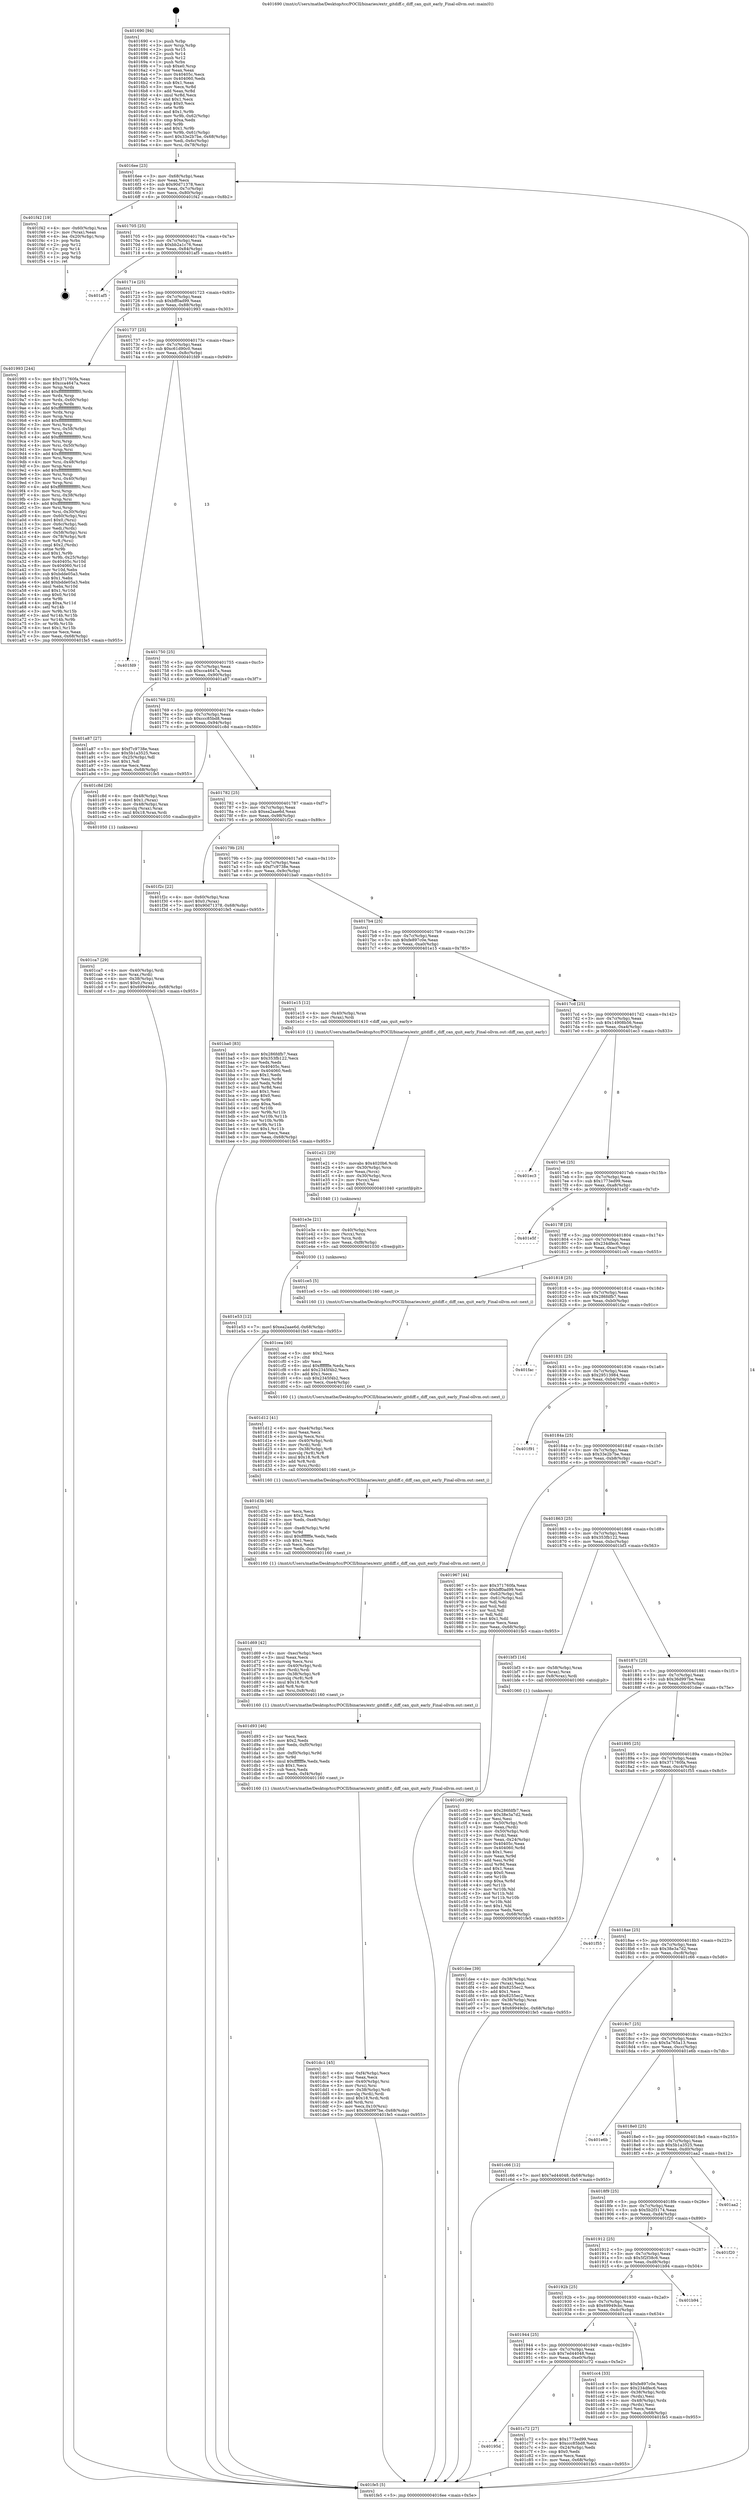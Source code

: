 digraph "0x401690" {
  label = "0x401690 (/mnt/c/Users/mathe/Desktop/tcc/POCII/binaries/extr_gitdiff.c_diff_can_quit_early_Final-ollvm.out::main(0))"
  labelloc = "t"
  node[shape=record]

  Entry [label="",width=0.3,height=0.3,shape=circle,fillcolor=black,style=filled]
  "0x4016ee" [label="{
     0x4016ee [23]\l
     | [instrs]\l
     &nbsp;&nbsp;0x4016ee \<+3\>: mov -0x68(%rbp),%eax\l
     &nbsp;&nbsp;0x4016f1 \<+2\>: mov %eax,%ecx\l
     &nbsp;&nbsp;0x4016f3 \<+6\>: sub $0x90d71378,%ecx\l
     &nbsp;&nbsp;0x4016f9 \<+3\>: mov %eax,-0x7c(%rbp)\l
     &nbsp;&nbsp;0x4016fc \<+3\>: mov %ecx,-0x80(%rbp)\l
     &nbsp;&nbsp;0x4016ff \<+6\>: je 0000000000401f42 \<main+0x8b2\>\l
  }"]
  "0x401f42" [label="{
     0x401f42 [19]\l
     | [instrs]\l
     &nbsp;&nbsp;0x401f42 \<+4\>: mov -0x60(%rbp),%rax\l
     &nbsp;&nbsp;0x401f46 \<+2\>: mov (%rax),%eax\l
     &nbsp;&nbsp;0x401f48 \<+4\>: lea -0x20(%rbp),%rsp\l
     &nbsp;&nbsp;0x401f4c \<+1\>: pop %rbx\l
     &nbsp;&nbsp;0x401f4d \<+2\>: pop %r12\l
     &nbsp;&nbsp;0x401f4f \<+2\>: pop %r14\l
     &nbsp;&nbsp;0x401f51 \<+2\>: pop %r15\l
     &nbsp;&nbsp;0x401f53 \<+1\>: pop %rbp\l
     &nbsp;&nbsp;0x401f54 \<+1\>: ret\l
  }"]
  "0x401705" [label="{
     0x401705 [25]\l
     | [instrs]\l
     &nbsp;&nbsp;0x401705 \<+5\>: jmp 000000000040170a \<main+0x7a\>\l
     &nbsp;&nbsp;0x40170a \<+3\>: mov -0x7c(%rbp),%eax\l
     &nbsp;&nbsp;0x40170d \<+5\>: sub $0xbb2a1c76,%eax\l
     &nbsp;&nbsp;0x401712 \<+6\>: mov %eax,-0x84(%rbp)\l
     &nbsp;&nbsp;0x401718 \<+6\>: je 0000000000401af5 \<main+0x465\>\l
  }"]
  Exit [label="",width=0.3,height=0.3,shape=circle,fillcolor=black,style=filled,peripheries=2]
  "0x401af5" [label="{
     0x401af5\l
  }", style=dashed]
  "0x40171e" [label="{
     0x40171e [25]\l
     | [instrs]\l
     &nbsp;&nbsp;0x40171e \<+5\>: jmp 0000000000401723 \<main+0x93\>\l
     &nbsp;&nbsp;0x401723 \<+3\>: mov -0x7c(%rbp),%eax\l
     &nbsp;&nbsp;0x401726 \<+5\>: sub $0xbff0ad99,%eax\l
     &nbsp;&nbsp;0x40172b \<+6\>: mov %eax,-0x88(%rbp)\l
     &nbsp;&nbsp;0x401731 \<+6\>: je 0000000000401993 \<main+0x303\>\l
  }"]
  "0x401e53" [label="{
     0x401e53 [12]\l
     | [instrs]\l
     &nbsp;&nbsp;0x401e53 \<+7\>: movl $0xea2aae6d,-0x68(%rbp)\l
     &nbsp;&nbsp;0x401e5a \<+5\>: jmp 0000000000401fe5 \<main+0x955\>\l
  }"]
  "0x401993" [label="{
     0x401993 [244]\l
     | [instrs]\l
     &nbsp;&nbsp;0x401993 \<+5\>: mov $0x371760fa,%eax\l
     &nbsp;&nbsp;0x401998 \<+5\>: mov $0xcca4647a,%ecx\l
     &nbsp;&nbsp;0x40199d \<+3\>: mov %rsp,%rdx\l
     &nbsp;&nbsp;0x4019a0 \<+4\>: add $0xfffffffffffffff0,%rdx\l
     &nbsp;&nbsp;0x4019a4 \<+3\>: mov %rdx,%rsp\l
     &nbsp;&nbsp;0x4019a7 \<+4\>: mov %rdx,-0x60(%rbp)\l
     &nbsp;&nbsp;0x4019ab \<+3\>: mov %rsp,%rdx\l
     &nbsp;&nbsp;0x4019ae \<+4\>: add $0xfffffffffffffff0,%rdx\l
     &nbsp;&nbsp;0x4019b2 \<+3\>: mov %rdx,%rsp\l
     &nbsp;&nbsp;0x4019b5 \<+3\>: mov %rsp,%rsi\l
     &nbsp;&nbsp;0x4019b8 \<+4\>: add $0xfffffffffffffff0,%rsi\l
     &nbsp;&nbsp;0x4019bc \<+3\>: mov %rsi,%rsp\l
     &nbsp;&nbsp;0x4019bf \<+4\>: mov %rsi,-0x58(%rbp)\l
     &nbsp;&nbsp;0x4019c3 \<+3\>: mov %rsp,%rsi\l
     &nbsp;&nbsp;0x4019c6 \<+4\>: add $0xfffffffffffffff0,%rsi\l
     &nbsp;&nbsp;0x4019ca \<+3\>: mov %rsi,%rsp\l
     &nbsp;&nbsp;0x4019cd \<+4\>: mov %rsi,-0x50(%rbp)\l
     &nbsp;&nbsp;0x4019d1 \<+3\>: mov %rsp,%rsi\l
     &nbsp;&nbsp;0x4019d4 \<+4\>: add $0xfffffffffffffff0,%rsi\l
     &nbsp;&nbsp;0x4019d8 \<+3\>: mov %rsi,%rsp\l
     &nbsp;&nbsp;0x4019db \<+4\>: mov %rsi,-0x48(%rbp)\l
     &nbsp;&nbsp;0x4019df \<+3\>: mov %rsp,%rsi\l
     &nbsp;&nbsp;0x4019e2 \<+4\>: add $0xfffffffffffffff0,%rsi\l
     &nbsp;&nbsp;0x4019e6 \<+3\>: mov %rsi,%rsp\l
     &nbsp;&nbsp;0x4019e9 \<+4\>: mov %rsi,-0x40(%rbp)\l
     &nbsp;&nbsp;0x4019ed \<+3\>: mov %rsp,%rsi\l
     &nbsp;&nbsp;0x4019f0 \<+4\>: add $0xfffffffffffffff0,%rsi\l
     &nbsp;&nbsp;0x4019f4 \<+3\>: mov %rsi,%rsp\l
     &nbsp;&nbsp;0x4019f7 \<+4\>: mov %rsi,-0x38(%rbp)\l
     &nbsp;&nbsp;0x4019fb \<+3\>: mov %rsp,%rsi\l
     &nbsp;&nbsp;0x4019fe \<+4\>: add $0xfffffffffffffff0,%rsi\l
     &nbsp;&nbsp;0x401a02 \<+3\>: mov %rsi,%rsp\l
     &nbsp;&nbsp;0x401a05 \<+4\>: mov %rsi,-0x30(%rbp)\l
     &nbsp;&nbsp;0x401a09 \<+4\>: mov -0x60(%rbp),%rsi\l
     &nbsp;&nbsp;0x401a0d \<+6\>: movl $0x0,(%rsi)\l
     &nbsp;&nbsp;0x401a13 \<+3\>: mov -0x6c(%rbp),%edi\l
     &nbsp;&nbsp;0x401a16 \<+2\>: mov %edi,(%rdx)\l
     &nbsp;&nbsp;0x401a18 \<+4\>: mov -0x58(%rbp),%rsi\l
     &nbsp;&nbsp;0x401a1c \<+4\>: mov -0x78(%rbp),%r8\l
     &nbsp;&nbsp;0x401a20 \<+3\>: mov %r8,(%rsi)\l
     &nbsp;&nbsp;0x401a23 \<+3\>: cmpl $0x2,(%rdx)\l
     &nbsp;&nbsp;0x401a26 \<+4\>: setne %r9b\l
     &nbsp;&nbsp;0x401a2a \<+4\>: and $0x1,%r9b\l
     &nbsp;&nbsp;0x401a2e \<+4\>: mov %r9b,-0x25(%rbp)\l
     &nbsp;&nbsp;0x401a32 \<+8\>: mov 0x40405c,%r10d\l
     &nbsp;&nbsp;0x401a3a \<+8\>: mov 0x404060,%r11d\l
     &nbsp;&nbsp;0x401a42 \<+3\>: mov %r10d,%ebx\l
     &nbsp;&nbsp;0x401a45 \<+6\>: sub $0xbdde05a3,%ebx\l
     &nbsp;&nbsp;0x401a4b \<+3\>: sub $0x1,%ebx\l
     &nbsp;&nbsp;0x401a4e \<+6\>: add $0xbdde05a3,%ebx\l
     &nbsp;&nbsp;0x401a54 \<+4\>: imul %ebx,%r10d\l
     &nbsp;&nbsp;0x401a58 \<+4\>: and $0x1,%r10d\l
     &nbsp;&nbsp;0x401a5c \<+4\>: cmp $0x0,%r10d\l
     &nbsp;&nbsp;0x401a60 \<+4\>: sete %r9b\l
     &nbsp;&nbsp;0x401a64 \<+4\>: cmp $0xa,%r11d\l
     &nbsp;&nbsp;0x401a68 \<+4\>: setl %r14b\l
     &nbsp;&nbsp;0x401a6c \<+3\>: mov %r9b,%r15b\l
     &nbsp;&nbsp;0x401a6f \<+3\>: and %r14b,%r15b\l
     &nbsp;&nbsp;0x401a72 \<+3\>: xor %r14b,%r9b\l
     &nbsp;&nbsp;0x401a75 \<+3\>: or %r9b,%r15b\l
     &nbsp;&nbsp;0x401a78 \<+4\>: test $0x1,%r15b\l
     &nbsp;&nbsp;0x401a7c \<+3\>: cmovne %ecx,%eax\l
     &nbsp;&nbsp;0x401a7f \<+3\>: mov %eax,-0x68(%rbp)\l
     &nbsp;&nbsp;0x401a82 \<+5\>: jmp 0000000000401fe5 \<main+0x955\>\l
  }"]
  "0x401737" [label="{
     0x401737 [25]\l
     | [instrs]\l
     &nbsp;&nbsp;0x401737 \<+5\>: jmp 000000000040173c \<main+0xac\>\l
     &nbsp;&nbsp;0x40173c \<+3\>: mov -0x7c(%rbp),%eax\l
     &nbsp;&nbsp;0x40173f \<+5\>: sub $0xc61d90c0,%eax\l
     &nbsp;&nbsp;0x401744 \<+6\>: mov %eax,-0x8c(%rbp)\l
     &nbsp;&nbsp;0x40174a \<+6\>: je 0000000000401fd9 \<main+0x949\>\l
  }"]
  "0x401e3e" [label="{
     0x401e3e [21]\l
     | [instrs]\l
     &nbsp;&nbsp;0x401e3e \<+4\>: mov -0x40(%rbp),%rcx\l
     &nbsp;&nbsp;0x401e42 \<+3\>: mov (%rcx),%rcx\l
     &nbsp;&nbsp;0x401e45 \<+3\>: mov %rcx,%rdi\l
     &nbsp;&nbsp;0x401e48 \<+6\>: mov %eax,-0xf8(%rbp)\l
     &nbsp;&nbsp;0x401e4e \<+5\>: call 0000000000401030 \<free@plt\>\l
     | [calls]\l
     &nbsp;&nbsp;0x401030 \{1\} (unknown)\l
  }"]
  "0x401fd9" [label="{
     0x401fd9\l
  }", style=dashed]
  "0x401750" [label="{
     0x401750 [25]\l
     | [instrs]\l
     &nbsp;&nbsp;0x401750 \<+5\>: jmp 0000000000401755 \<main+0xc5\>\l
     &nbsp;&nbsp;0x401755 \<+3\>: mov -0x7c(%rbp),%eax\l
     &nbsp;&nbsp;0x401758 \<+5\>: sub $0xcca4647a,%eax\l
     &nbsp;&nbsp;0x40175d \<+6\>: mov %eax,-0x90(%rbp)\l
     &nbsp;&nbsp;0x401763 \<+6\>: je 0000000000401a87 \<main+0x3f7\>\l
  }"]
  "0x401e21" [label="{
     0x401e21 [29]\l
     | [instrs]\l
     &nbsp;&nbsp;0x401e21 \<+10\>: movabs $0x4020b6,%rdi\l
     &nbsp;&nbsp;0x401e2b \<+4\>: mov -0x30(%rbp),%rcx\l
     &nbsp;&nbsp;0x401e2f \<+2\>: mov %eax,(%rcx)\l
     &nbsp;&nbsp;0x401e31 \<+4\>: mov -0x30(%rbp),%rcx\l
     &nbsp;&nbsp;0x401e35 \<+2\>: mov (%rcx),%esi\l
     &nbsp;&nbsp;0x401e37 \<+2\>: mov $0x0,%al\l
     &nbsp;&nbsp;0x401e39 \<+5\>: call 0000000000401040 \<printf@plt\>\l
     | [calls]\l
     &nbsp;&nbsp;0x401040 \{1\} (unknown)\l
  }"]
  "0x401a87" [label="{
     0x401a87 [27]\l
     | [instrs]\l
     &nbsp;&nbsp;0x401a87 \<+5\>: mov $0xf7c9738e,%eax\l
     &nbsp;&nbsp;0x401a8c \<+5\>: mov $0x5b1a3525,%ecx\l
     &nbsp;&nbsp;0x401a91 \<+3\>: mov -0x25(%rbp),%dl\l
     &nbsp;&nbsp;0x401a94 \<+3\>: test $0x1,%dl\l
     &nbsp;&nbsp;0x401a97 \<+3\>: cmovne %ecx,%eax\l
     &nbsp;&nbsp;0x401a9a \<+3\>: mov %eax,-0x68(%rbp)\l
     &nbsp;&nbsp;0x401a9d \<+5\>: jmp 0000000000401fe5 \<main+0x955\>\l
  }"]
  "0x401769" [label="{
     0x401769 [25]\l
     | [instrs]\l
     &nbsp;&nbsp;0x401769 \<+5\>: jmp 000000000040176e \<main+0xde\>\l
     &nbsp;&nbsp;0x40176e \<+3\>: mov -0x7c(%rbp),%eax\l
     &nbsp;&nbsp;0x401771 \<+5\>: sub $0xccc85bd8,%eax\l
     &nbsp;&nbsp;0x401776 \<+6\>: mov %eax,-0x94(%rbp)\l
     &nbsp;&nbsp;0x40177c \<+6\>: je 0000000000401c8d \<main+0x5fd\>\l
  }"]
  "0x401dc1" [label="{
     0x401dc1 [45]\l
     | [instrs]\l
     &nbsp;&nbsp;0x401dc1 \<+6\>: mov -0xf4(%rbp),%ecx\l
     &nbsp;&nbsp;0x401dc7 \<+3\>: imul %eax,%ecx\l
     &nbsp;&nbsp;0x401dca \<+4\>: mov -0x40(%rbp),%rsi\l
     &nbsp;&nbsp;0x401dce \<+3\>: mov (%rsi),%rsi\l
     &nbsp;&nbsp;0x401dd1 \<+4\>: mov -0x38(%rbp),%rdi\l
     &nbsp;&nbsp;0x401dd5 \<+3\>: movslq (%rdi),%rdi\l
     &nbsp;&nbsp;0x401dd8 \<+4\>: imul $0x18,%rdi,%rdi\l
     &nbsp;&nbsp;0x401ddc \<+3\>: add %rdi,%rsi\l
     &nbsp;&nbsp;0x401ddf \<+3\>: mov %ecx,0x10(%rsi)\l
     &nbsp;&nbsp;0x401de2 \<+7\>: movl $0x36d997be,-0x68(%rbp)\l
     &nbsp;&nbsp;0x401de9 \<+5\>: jmp 0000000000401fe5 \<main+0x955\>\l
  }"]
  "0x401c8d" [label="{
     0x401c8d [26]\l
     | [instrs]\l
     &nbsp;&nbsp;0x401c8d \<+4\>: mov -0x48(%rbp),%rax\l
     &nbsp;&nbsp;0x401c91 \<+6\>: movl $0x1,(%rax)\l
     &nbsp;&nbsp;0x401c97 \<+4\>: mov -0x48(%rbp),%rax\l
     &nbsp;&nbsp;0x401c9b \<+3\>: movslq (%rax),%rax\l
     &nbsp;&nbsp;0x401c9e \<+4\>: imul $0x18,%rax,%rdi\l
     &nbsp;&nbsp;0x401ca2 \<+5\>: call 0000000000401050 \<malloc@plt\>\l
     | [calls]\l
     &nbsp;&nbsp;0x401050 \{1\} (unknown)\l
  }"]
  "0x401782" [label="{
     0x401782 [25]\l
     | [instrs]\l
     &nbsp;&nbsp;0x401782 \<+5\>: jmp 0000000000401787 \<main+0xf7\>\l
     &nbsp;&nbsp;0x401787 \<+3\>: mov -0x7c(%rbp),%eax\l
     &nbsp;&nbsp;0x40178a \<+5\>: sub $0xea2aae6d,%eax\l
     &nbsp;&nbsp;0x40178f \<+6\>: mov %eax,-0x98(%rbp)\l
     &nbsp;&nbsp;0x401795 \<+6\>: je 0000000000401f2c \<main+0x89c\>\l
  }"]
  "0x401d93" [label="{
     0x401d93 [46]\l
     | [instrs]\l
     &nbsp;&nbsp;0x401d93 \<+2\>: xor %ecx,%ecx\l
     &nbsp;&nbsp;0x401d95 \<+5\>: mov $0x2,%edx\l
     &nbsp;&nbsp;0x401d9a \<+6\>: mov %edx,-0xf0(%rbp)\l
     &nbsp;&nbsp;0x401da0 \<+1\>: cltd\l
     &nbsp;&nbsp;0x401da1 \<+7\>: mov -0xf0(%rbp),%r9d\l
     &nbsp;&nbsp;0x401da8 \<+3\>: idiv %r9d\l
     &nbsp;&nbsp;0x401dab \<+6\>: imul $0xfffffffe,%edx,%edx\l
     &nbsp;&nbsp;0x401db1 \<+3\>: sub $0x1,%ecx\l
     &nbsp;&nbsp;0x401db4 \<+2\>: sub %ecx,%edx\l
     &nbsp;&nbsp;0x401db6 \<+6\>: mov %edx,-0xf4(%rbp)\l
     &nbsp;&nbsp;0x401dbc \<+5\>: call 0000000000401160 \<next_i\>\l
     | [calls]\l
     &nbsp;&nbsp;0x401160 \{1\} (/mnt/c/Users/mathe/Desktop/tcc/POCII/binaries/extr_gitdiff.c_diff_can_quit_early_Final-ollvm.out::next_i)\l
  }"]
  "0x401f2c" [label="{
     0x401f2c [22]\l
     | [instrs]\l
     &nbsp;&nbsp;0x401f2c \<+4\>: mov -0x60(%rbp),%rax\l
     &nbsp;&nbsp;0x401f30 \<+6\>: movl $0x0,(%rax)\l
     &nbsp;&nbsp;0x401f36 \<+7\>: movl $0x90d71378,-0x68(%rbp)\l
     &nbsp;&nbsp;0x401f3d \<+5\>: jmp 0000000000401fe5 \<main+0x955\>\l
  }"]
  "0x40179b" [label="{
     0x40179b [25]\l
     | [instrs]\l
     &nbsp;&nbsp;0x40179b \<+5\>: jmp 00000000004017a0 \<main+0x110\>\l
     &nbsp;&nbsp;0x4017a0 \<+3\>: mov -0x7c(%rbp),%eax\l
     &nbsp;&nbsp;0x4017a3 \<+5\>: sub $0xf7c9738e,%eax\l
     &nbsp;&nbsp;0x4017a8 \<+6\>: mov %eax,-0x9c(%rbp)\l
     &nbsp;&nbsp;0x4017ae \<+6\>: je 0000000000401ba0 \<main+0x510\>\l
  }"]
  "0x401d69" [label="{
     0x401d69 [42]\l
     | [instrs]\l
     &nbsp;&nbsp;0x401d69 \<+6\>: mov -0xec(%rbp),%ecx\l
     &nbsp;&nbsp;0x401d6f \<+3\>: imul %eax,%ecx\l
     &nbsp;&nbsp;0x401d72 \<+3\>: movslq %ecx,%rsi\l
     &nbsp;&nbsp;0x401d75 \<+4\>: mov -0x40(%rbp),%rdi\l
     &nbsp;&nbsp;0x401d79 \<+3\>: mov (%rdi),%rdi\l
     &nbsp;&nbsp;0x401d7c \<+4\>: mov -0x38(%rbp),%r8\l
     &nbsp;&nbsp;0x401d80 \<+3\>: movslq (%r8),%r8\l
     &nbsp;&nbsp;0x401d83 \<+4\>: imul $0x18,%r8,%r8\l
     &nbsp;&nbsp;0x401d87 \<+3\>: add %r8,%rdi\l
     &nbsp;&nbsp;0x401d8a \<+4\>: mov %rsi,0x8(%rdi)\l
     &nbsp;&nbsp;0x401d8e \<+5\>: call 0000000000401160 \<next_i\>\l
     | [calls]\l
     &nbsp;&nbsp;0x401160 \{1\} (/mnt/c/Users/mathe/Desktop/tcc/POCII/binaries/extr_gitdiff.c_diff_can_quit_early_Final-ollvm.out::next_i)\l
  }"]
  "0x401ba0" [label="{
     0x401ba0 [83]\l
     | [instrs]\l
     &nbsp;&nbsp;0x401ba0 \<+5\>: mov $0x286fdfb7,%eax\l
     &nbsp;&nbsp;0x401ba5 \<+5\>: mov $0x353fb122,%ecx\l
     &nbsp;&nbsp;0x401baa \<+2\>: xor %edx,%edx\l
     &nbsp;&nbsp;0x401bac \<+7\>: mov 0x40405c,%esi\l
     &nbsp;&nbsp;0x401bb3 \<+7\>: mov 0x404060,%edi\l
     &nbsp;&nbsp;0x401bba \<+3\>: sub $0x1,%edx\l
     &nbsp;&nbsp;0x401bbd \<+3\>: mov %esi,%r8d\l
     &nbsp;&nbsp;0x401bc0 \<+3\>: add %edx,%r8d\l
     &nbsp;&nbsp;0x401bc3 \<+4\>: imul %r8d,%esi\l
     &nbsp;&nbsp;0x401bc7 \<+3\>: and $0x1,%esi\l
     &nbsp;&nbsp;0x401bca \<+3\>: cmp $0x0,%esi\l
     &nbsp;&nbsp;0x401bcd \<+4\>: sete %r9b\l
     &nbsp;&nbsp;0x401bd1 \<+3\>: cmp $0xa,%edi\l
     &nbsp;&nbsp;0x401bd4 \<+4\>: setl %r10b\l
     &nbsp;&nbsp;0x401bd8 \<+3\>: mov %r9b,%r11b\l
     &nbsp;&nbsp;0x401bdb \<+3\>: and %r10b,%r11b\l
     &nbsp;&nbsp;0x401bde \<+3\>: xor %r10b,%r9b\l
     &nbsp;&nbsp;0x401be1 \<+3\>: or %r9b,%r11b\l
     &nbsp;&nbsp;0x401be4 \<+4\>: test $0x1,%r11b\l
     &nbsp;&nbsp;0x401be8 \<+3\>: cmovne %ecx,%eax\l
     &nbsp;&nbsp;0x401beb \<+3\>: mov %eax,-0x68(%rbp)\l
     &nbsp;&nbsp;0x401bee \<+5\>: jmp 0000000000401fe5 \<main+0x955\>\l
  }"]
  "0x4017b4" [label="{
     0x4017b4 [25]\l
     | [instrs]\l
     &nbsp;&nbsp;0x4017b4 \<+5\>: jmp 00000000004017b9 \<main+0x129\>\l
     &nbsp;&nbsp;0x4017b9 \<+3\>: mov -0x7c(%rbp),%eax\l
     &nbsp;&nbsp;0x4017bc \<+5\>: sub $0xfe897c0e,%eax\l
     &nbsp;&nbsp;0x4017c1 \<+6\>: mov %eax,-0xa0(%rbp)\l
     &nbsp;&nbsp;0x4017c7 \<+6\>: je 0000000000401e15 \<main+0x785\>\l
  }"]
  "0x401d3b" [label="{
     0x401d3b [46]\l
     | [instrs]\l
     &nbsp;&nbsp;0x401d3b \<+2\>: xor %ecx,%ecx\l
     &nbsp;&nbsp;0x401d3d \<+5\>: mov $0x2,%edx\l
     &nbsp;&nbsp;0x401d42 \<+6\>: mov %edx,-0xe8(%rbp)\l
     &nbsp;&nbsp;0x401d48 \<+1\>: cltd\l
     &nbsp;&nbsp;0x401d49 \<+7\>: mov -0xe8(%rbp),%r9d\l
     &nbsp;&nbsp;0x401d50 \<+3\>: idiv %r9d\l
     &nbsp;&nbsp;0x401d53 \<+6\>: imul $0xfffffffe,%edx,%edx\l
     &nbsp;&nbsp;0x401d59 \<+3\>: sub $0x1,%ecx\l
     &nbsp;&nbsp;0x401d5c \<+2\>: sub %ecx,%edx\l
     &nbsp;&nbsp;0x401d5e \<+6\>: mov %edx,-0xec(%rbp)\l
     &nbsp;&nbsp;0x401d64 \<+5\>: call 0000000000401160 \<next_i\>\l
     | [calls]\l
     &nbsp;&nbsp;0x401160 \{1\} (/mnt/c/Users/mathe/Desktop/tcc/POCII/binaries/extr_gitdiff.c_diff_can_quit_early_Final-ollvm.out::next_i)\l
  }"]
  "0x401e15" [label="{
     0x401e15 [12]\l
     | [instrs]\l
     &nbsp;&nbsp;0x401e15 \<+4\>: mov -0x40(%rbp),%rax\l
     &nbsp;&nbsp;0x401e19 \<+3\>: mov (%rax),%rdi\l
     &nbsp;&nbsp;0x401e1c \<+5\>: call 0000000000401410 \<diff_can_quit_early\>\l
     | [calls]\l
     &nbsp;&nbsp;0x401410 \{1\} (/mnt/c/Users/mathe/Desktop/tcc/POCII/binaries/extr_gitdiff.c_diff_can_quit_early_Final-ollvm.out::diff_can_quit_early)\l
  }"]
  "0x4017cd" [label="{
     0x4017cd [25]\l
     | [instrs]\l
     &nbsp;&nbsp;0x4017cd \<+5\>: jmp 00000000004017d2 \<main+0x142\>\l
     &nbsp;&nbsp;0x4017d2 \<+3\>: mov -0x7c(%rbp),%eax\l
     &nbsp;&nbsp;0x4017d5 \<+5\>: sub $0x14908b56,%eax\l
     &nbsp;&nbsp;0x4017da \<+6\>: mov %eax,-0xa4(%rbp)\l
     &nbsp;&nbsp;0x4017e0 \<+6\>: je 0000000000401ec3 \<main+0x833\>\l
  }"]
  "0x401d12" [label="{
     0x401d12 [41]\l
     | [instrs]\l
     &nbsp;&nbsp;0x401d12 \<+6\>: mov -0xe4(%rbp),%ecx\l
     &nbsp;&nbsp;0x401d18 \<+3\>: imul %eax,%ecx\l
     &nbsp;&nbsp;0x401d1b \<+3\>: movslq %ecx,%rsi\l
     &nbsp;&nbsp;0x401d1e \<+4\>: mov -0x40(%rbp),%rdi\l
     &nbsp;&nbsp;0x401d22 \<+3\>: mov (%rdi),%rdi\l
     &nbsp;&nbsp;0x401d25 \<+4\>: mov -0x38(%rbp),%r8\l
     &nbsp;&nbsp;0x401d29 \<+3\>: movslq (%r8),%r8\l
     &nbsp;&nbsp;0x401d2c \<+4\>: imul $0x18,%r8,%r8\l
     &nbsp;&nbsp;0x401d30 \<+3\>: add %r8,%rdi\l
     &nbsp;&nbsp;0x401d33 \<+3\>: mov %rsi,(%rdi)\l
     &nbsp;&nbsp;0x401d36 \<+5\>: call 0000000000401160 \<next_i\>\l
     | [calls]\l
     &nbsp;&nbsp;0x401160 \{1\} (/mnt/c/Users/mathe/Desktop/tcc/POCII/binaries/extr_gitdiff.c_diff_can_quit_early_Final-ollvm.out::next_i)\l
  }"]
  "0x401ec3" [label="{
     0x401ec3\l
  }", style=dashed]
  "0x4017e6" [label="{
     0x4017e6 [25]\l
     | [instrs]\l
     &nbsp;&nbsp;0x4017e6 \<+5\>: jmp 00000000004017eb \<main+0x15b\>\l
     &nbsp;&nbsp;0x4017eb \<+3\>: mov -0x7c(%rbp),%eax\l
     &nbsp;&nbsp;0x4017ee \<+5\>: sub $0x1773ed99,%eax\l
     &nbsp;&nbsp;0x4017f3 \<+6\>: mov %eax,-0xa8(%rbp)\l
     &nbsp;&nbsp;0x4017f9 \<+6\>: je 0000000000401e5f \<main+0x7cf\>\l
  }"]
  "0x401cea" [label="{
     0x401cea [40]\l
     | [instrs]\l
     &nbsp;&nbsp;0x401cea \<+5\>: mov $0x2,%ecx\l
     &nbsp;&nbsp;0x401cef \<+1\>: cltd\l
     &nbsp;&nbsp;0x401cf0 \<+2\>: idiv %ecx\l
     &nbsp;&nbsp;0x401cf2 \<+6\>: imul $0xfffffffe,%edx,%ecx\l
     &nbsp;&nbsp;0x401cf8 \<+6\>: add $0x2345f4b2,%ecx\l
     &nbsp;&nbsp;0x401cfe \<+3\>: add $0x1,%ecx\l
     &nbsp;&nbsp;0x401d01 \<+6\>: sub $0x2345f4b2,%ecx\l
     &nbsp;&nbsp;0x401d07 \<+6\>: mov %ecx,-0xe4(%rbp)\l
     &nbsp;&nbsp;0x401d0d \<+5\>: call 0000000000401160 \<next_i\>\l
     | [calls]\l
     &nbsp;&nbsp;0x401160 \{1\} (/mnt/c/Users/mathe/Desktop/tcc/POCII/binaries/extr_gitdiff.c_diff_can_quit_early_Final-ollvm.out::next_i)\l
  }"]
  "0x401e5f" [label="{
     0x401e5f\l
  }", style=dashed]
  "0x4017ff" [label="{
     0x4017ff [25]\l
     | [instrs]\l
     &nbsp;&nbsp;0x4017ff \<+5\>: jmp 0000000000401804 \<main+0x174\>\l
     &nbsp;&nbsp;0x401804 \<+3\>: mov -0x7c(%rbp),%eax\l
     &nbsp;&nbsp;0x401807 \<+5\>: sub $0x234dfec6,%eax\l
     &nbsp;&nbsp;0x40180c \<+6\>: mov %eax,-0xac(%rbp)\l
     &nbsp;&nbsp;0x401812 \<+6\>: je 0000000000401ce5 \<main+0x655\>\l
  }"]
  "0x401ca7" [label="{
     0x401ca7 [29]\l
     | [instrs]\l
     &nbsp;&nbsp;0x401ca7 \<+4\>: mov -0x40(%rbp),%rdi\l
     &nbsp;&nbsp;0x401cab \<+3\>: mov %rax,(%rdi)\l
     &nbsp;&nbsp;0x401cae \<+4\>: mov -0x38(%rbp),%rax\l
     &nbsp;&nbsp;0x401cb2 \<+6\>: movl $0x0,(%rax)\l
     &nbsp;&nbsp;0x401cb8 \<+7\>: movl $0x69949cbc,-0x68(%rbp)\l
     &nbsp;&nbsp;0x401cbf \<+5\>: jmp 0000000000401fe5 \<main+0x955\>\l
  }"]
  "0x401ce5" [label="{
     0x401ce5 [5]\l
     | [instrs]\l
     &nbsp;&nbsp;0x401ce5 \<+5\>: call 0000000000401160 \<next_i\>\l
     | [calls]\l
     &nbsp;&nbsp;0x401160 \{1\} (/mnt/c/Users/mathe/Desktop/tcc/POCII/binaries/extr_gitdiff.c_diff_can_quit_early_Final-ollvm.out::next_i)\l
  }"]
  "0x401818" [label="{
     0x401818 [25]\l
     | [instrs]\l
     &nbsp;&nbsp;0x401818 \<+5\>: jmp 000000000040181d \<main+0x18d\>\l
     &nbsp;&nbsp;0x40181d \<+3\>: mov -0x7c(%rbp),%eax\l
     &nbsp;&nbsp;0x401820 \<+5\>: sub $0x286fdfb7,%eax\l
     &nbsp;&nbsp;0x401825 \<+6\>: mov %eax,-0xb0(%rbp)\l
     &nbsp;&nbsp;0x40182b \<+6\>: je 0000000000401fac \<main+0x91c\>\l
  }"]
  "0x40195d" [label="{
     0x40195d\l
  }", style=dashed]
  "0x401fac" [label="{
     0x401fac\l
  }", style=dashed]
  "0x401831" [label="{
     0x401831 [25]\l
     | [instrs]\l
     &nbsp;&nbsp;0x401831 \<+5\>: jmp 0000000000401836 \<main+0x1a6\>\l
     &nbsp;&nbsp;0x401836 \<+3\>: mov -0x7c(%rbp),%eax\l
     &nbsp;&nbsp;0x401839 \<+5\>: sub $0x29513984,%eax\l
     &nbsp;&nbsp;0x40183e \<+6\>: mov %eax,-0xb4(%rbp)\l
     &nbsp;&nbsp;0x401844 \<+6\>: je 0000000000401f91 \<main+0x901\>\l
  }"]
  "0x401c72" [label="{
     0x401c72 [27]\l
     | [instrs]\l
     &nbsp;&nbsp;0x401c72 \<+5\>: mov $0x1773ed99,%eax\l
     &nbsp;&nbsp;0x401c77 \<+5\>: mov $0xccc85bd8,%ecx\l
     &nbsp;&nbsp;0x401c7c \<+3\>: mov -0x24(%rbp),%edx\l
     &nbsp;&nbsp;0x401c7f \<+3\>: cmp $0x0,%edx\l
     &nbsp;&nbsp;0x401c82 \<+3\>: cmove %ecx,%eax\l
     &nbsp;&nbsp;0x401c85 \<+3\>: mov %eax,-0x68(%rbp)\l
     &nbsp;&nbsp;0x401c88 \<+5\>: jmp 0000000000401fe5 \<main+0x955\>\l
  }"]
  "0x401f91" [label="{
     0x401f91\l
  }", style=dashed]
  "0x40184a" [label="{
     0x40184a [25]\l
     | [instrs]\l
     &nbsp;&nbsp;0x40184a \<+5\>: jmp 000000000040184f \<main+0x1bf\>\l
     &nbsp;&nbsp;0x40184f \<+3\>: mov -0x7c(%rbp),%eax\l
     &nbsp;&nbsp;0x401852 \<+5\>: sub $0x33e2b7be,%eax\l
     &nbsp;&nbsp;0x401857 \<+6\>: mov %eax,-0xb8(%rbp)\l
     &nbsp;&nbsp;0x40185d \<+6\>: je 0000000000401967 \<main+0x2d7\>\l
  }"]
  "0x401944" [label="{
     0x401944 [25]\l
     | [instrs]\l
     &nbsp;&nbsp;0x401944 \<+5\>: jmp 0000000000401949 \<main+0x2b9\>\l
     &nbsp;&nbsp;0x401949 \<+3\>: mov -0x7c(%rbp),%eax\l
     &nbsp;&nbsp;0x40194c \<+5\>: sub $0x7ed44048,%eax\l
     &nbsp;&nbsp;0x401951 \<+6\>: mov %eax,-0xe0(%rbp)\l
     &nbsp;&nbsp;0x401957 \<+6\>: je 0000000000401c72 \<main+0x5e2\>\l
  }"]
  "0x401967" [label="{
     0x401967 [44]\l
     | [instrs]\l
     &nbsp;&nbsp;0x401967 \<+5\>: mov $0x371760fa,%eax\l
     &nbsp;&nbsp;0x40196c \<+5\>: mov $0xbff0ad99,%ecx\l
     &nbsp;&nbsp;0x401971 \<+3\>: mov -0x62(%rbp),%dl\l
     &nbsp;&nbsp;0x401974 \<+4\>: mov -0x61(%rbp),%sil\l
     &nbsp;&nbsp;0x401978 \<+3\>: mov %dl,%dil\l
     &nbsp;&nbsp;0x40197b \<+3\>: and %sil,%dil\l
     &nbsp;&nbsp;0x40197e \<+3\>: xor %sil,%dl\l
     &nbsp;&nbsp;0x401981 \<+3\>: or %dl,%dil\l
     &nbsp;&nbsp;0x401984 \<+4\>: test $0x1,%dil\l
     &nbsp;&nbsp;0x401988 \<+3\>: cmovne %ecx,%eax\l
     &nbsp;&nbsp;0x40198b \<+3\>: mov %eax,-0x68(%rbp)\l
     &nbsp;&nbsp;0x40198e \<+5\>: jmp 0000000000401fe5 \<main+0x955\>\l
  }"]
  "0x401863" [label="{
     0x401863 [25]\l
     | [instrs]\l
     &nbsp;&nbsp;0x401863 \<+5\>: jmp 0000000000401868 \<main+0x1d8\>\l
     &nbsp;&nbsp;0x401868 \<+3\>: mov -0x7c(%rbp),%eax\l
     &nbsp;&nbsp;0x40186b \<+5\>: sub $0x353fb122,%eax\l
     &nbsp;&nbsp;0x401870 \<+6\>: mov %eax,-0xbc(%rbp)\l
     &nbsp;&nbsp;0x401876 \<+6\>: je 0000000000401bf3 \<main+0x563\>\l
  }"]
  "0x401fe5" [label="{
     0x401fe5 [5]\l
     | [instrs]\l
     &nbsp;&nbsp;0x401fe5 \<+5\>: jmp 00000000004016ee \<main+0x5e\>\l
  }"]
  "0x401690" [label="{
     0x401690 [94]\l
     | [instrs]\l
     &nbsp;&nbsp;0x401690 \<+1\>: push %rbp\l
     &nbsp;&nbsp;0x401691 \<+3\>: mov %rsp,%rbp\l
     &nbsp;&nbsp;0x401694 \<+2\>: push %r15\l
     &nbsp;&nbsp;0x401696 \<+2\>: push %r14\l
     &nbsp;&nbsp;0x401698 \<+2\>: push %r12\l
     &nbsp;&nbsp;0x40169a \<+1\>: push %rbx\l
     &nbsp;&nbsp;0x40169b \<+7\>: sub $0xe0,%rsp\l
     &nbsp;&nbsp;0x4016a2 \<+2\>: xor %eax,%eax\l
     &nbsp;&nbsp;0x4016a4 \<+7\>: mov 0x40405c,%ecx\l
     &nbsp;&nbsp;0x4016ab \<+7\>: mov 0x404060,%edx\l
     &nbsp;&nbsp;0x4016b2 \<+3\>: sub $0x1,%eax\l
     &nbsp;&nbsp;0x4016b5 \<+3\>: mov %ecx,%r8d\l
     &nbsp;&nbsp;0x4016b8 \<+3\>: add %eax,%r8d\l
     &nbsp;&nbsp;0x4016bb \<+4\>: imul %r8d,%ecx\l
     &nbsp;&nbsp;0x4016bf \<+3\>: and $0x1,%ecx\l
     &nbsp;&nbsp;0x4016c2 \<+3\>: cmp $0x0,%ecx\l
     &nbsp;&nbsp;0x4016c5 \<+4\>: sete %r9b\l
     &nbsp;&nbsp;0x4016c9 \<+4\>: and $0x1,%r9b\l
     &nbsp;&nbsp;0x4016cd \<+4\>: mov %r9b,-0x62(%rbp)\l
     &nbsp;&nbsp;0x4016d1 \<+3\>: cmp $0xa,%edx\l
     &nbsp;&nbsp;0x4016d4 \<+4\>: setl %r9b\l
     &nbsp;&nbsp;0x4016d8 \<+4\>: and $0x1,%r9b\l
     &nbsp;&nbsp;0x4016dc \<+4\>: mov %r9b,-0x61(%rbp)\l
     &nbsp;&nbsp;0x4016e0 \<+7\>: movl $0x33e2b7be,-0x68(%rbp)\l
     &nbsp;&nbsp;0x4016e7 \<+3\>: mov %edi,-0x6c(%rbp)\l
     &nbsp;&nbsp;0x4016ea \<+4\>: mov %rsi,-0x78(%rbp)\l
  }"]
  "0x401cc4" [label="{
     0x401cc4 [33]\l
     | [instrs]\l
     &nbsp;&nbsp;0x401cc4 \<+5\>: mov $0xfe897c0e,%eax\l
     &nbsp;&nbsp;0x401cc9 \<+5\>: mov $0x234dfec6,%ecx\l
     &nbsp;&nbsp;0x401cce \<+4\>: mov -0x38(%rbp),%rdx\l
     &nbsp;&nbsp;0x401cd2 \<+2\>: mov (%rdx),%esi\l
     &nbsp;&nbsp;0x401cd4 \<+4\>: mov -0x48(%rbp),%rdx\l
     &nbsp;&nbsp;0x401cd8 \<+2\>: cmp (%rdx),%esi\l
     &nbsp;&nbsp;0x401cda \<+3\>: cmovl %ecx,%eax\l
     &nbsp;&nbsp;0x401cdd \<+3\>: mov %eax,-0x68(%rbp)\l
     &nbsp;&nbsp;0x401ce0 \<+5\>: jmp 0000000000401fe5 \<main+0x955\>\l
  }"]
  "0x40192b" [label="{
     0x40192b [25]\l
     | [instrs]\l
     &nbsp;&nbsp;0x40192b \<+5\>: jmp 0000000000401930 \<main+0x2a0\>\l
     &nbsp;&nbsp;0x401930 \<+3\>: mov -0x7c(%rbp),%eax\l
     &nbsp;&nbsp;0x401933 \<+5\>: sub $0x69949cbc,%eax\l
     &nbsp;&nbsp;0x401938 \<+6\>: mov %eax,-0xdc(%rbp)\l
     &nbsp;&nbsp;0x40193e \<+6\>: je 0000000000401cc4 \<main+0x634\>\l
  }"]
  "0x401bf3" [label="{
     0x401bf3 [16]\l
     | [instrs]\l
     &nbsp;&nbsp;0x401bf3 \<+4\>: mov -0x58(%rbp),%rax\l
     &nbsp;&nbsp;0x401bf7 \<+3\>: mov (%rax),%rax\l
     &nbsp;&nbsp;0x401bfa \<+4\>: mov 0x8(%rax),%rdi\l
     &nbsp;&nbsp;0x401bfe \<+5\>: call 0000000000401060 \<atoi@plt\>\l
     | [calls]\l
     &nbsp;&nbsp;0x401060 \{1\} (unknown)\l
  }"]
  "0x40187c" [label="{
     0x40187c [25]\l
     | [instrs]\l
     &nbsp;&nbsp;0x40187c \<+5\>: jmp 0000000000401881 \<main+0x1f1\>\l
     &nbsp;&nbsp;0x401881 \<+3\>: mov -0x7c(%rbp),%eax\l
     &nbsp;&nbsp;0x401884 \<+5\>: sub $0x36d997be,%eax\l
     &nbsp;&nbsp;0x401889 \<+6\>: mov %eax,-0xc0(%rbp)\l
     &nbsp;&nbsp;0x40188f \<+6\>: je 0000000000401dee \<main+0x75e\>\l
  }"]
  "0x401c03" [label="{
     0x401c03 [99]\l
     | [instrs]\l
     &nbsp;&nbsp;0x401c03 \<+5\>: mov $0x286fdfb7,%ecx\l
     &nbsp;&nbsp;0x401c08 \<+5\>: mov $0x38e3a7d2,%edx\l
     &nbsp;&nbsp;0x401c0d \<+2\>: xor %esi,%esi\l
     &nbsp;&nbsp;0x401c0f \<+4\>: mov -0x50(%rbp),%rdi\l
     &nbsp;&nbsp;0x401c13 \<+2\>: mov %eax,(%rdi)\l
     &nbsp;&nbsp;0x401c15 \<+4\>: mov -0x50(%rbp),%rdi\l
     &nbsp;&nbsp;0x401c19 \<+2\>: mov (%rdi),%eax\l
     &nbsp;&nbsp;0x401c1b \<+3\>: mov %eax,-0x24(%rbp)\l
     &nbsp;&nbsp;0x401c1e \<+7\>: mov 0x40405c,%eax\l
     &nbsp;&nbsp;0x401c25 \<+8\>: mov 0x404060,%r8d\l
     &nbsp;&nbsp;0x401c2d \<+3\>: sub $0x1,%esi\l
     &nbsp;&nbsp;0x401c30 \<+3\>: mov %eax,%r9d\l
     &nbsp;&nbsp;0x401c33 \<+3\>: add %esi,%r9d\l
     &nbsp;&nbsp;0x401c36 \<+4\>: imul %r9d,%eax\l
     &nbsp;&nbsp;0x401c3a \<+3\>: and $0x1,%eax\l
     &nbsp;&nbsp;0x401c3d \<+3\>: cmp $0x0,%eax\l
     &nbsp;&nbsp;0x401c40 \<+4\>: sete %r10b\l
     &nbsp;&nbsp;0x401c44 \<+4\>: cmp $0xa,%r8d\l
     &nbsp;&nbsp;0x401c48 \<+4\>: setl %r11b\l
     &nbsp;&nbsp;0x401c4c \<+3\>: mov %r10b,%bl\l
     &nbsp;&nbsp;0x401c4f \<+3\>: and %r11b,%bl\l
     &nbsp;&nbsp;0x401c52 \<+3\>: xor %r11b,%r10b\l
     &nbsp;&nbsp;0x401c55 \<+3\>: or %r10b,%bl\l
     &nbsp;&nbsp;0x401c58 \<+3\>: test $0x1,%bl\l
     &nbsp;&nbsp;0x401c5b \<+3\>: cmovne %edx,%ecx\l
     &nbsp;&nbsp;0x401c5e \<+3\>: mov %ecx,-0x68(%rbp)\l
     &nbsp;&nbsp;0x401c61 \<+5\>: jmp 0000000000401fe5 \<main+0x955\>\l
  }"]
  "0x401b94" [label="{
     0x401b94\l
  }", style=dashed]
  "0x401dee" [label="{
     0x401dee [39]\l
     | [instrs]\l
     &nbsp;&nbsp;0x401dee \<+4\>: mov -0x38(%rbp),%rax\l
     &nbsp;&nbsp;0x401df2 \<+2\>: mov (%rax),%ecx\l
     &nbsp;&nbsp;0x401df4 \<+6\>: add $0x8255ec2,%ecx\l
     &nbsp;&nbsp;0x401dfa \<+3\>: add $0x1,%ecx\l
     &nbsp;&nbsp;0x401dfd \<+6\>: sub $0x8255ec2,%ecx\l
     &nbsp;&nbsp;0x401e03 \<+4\>: mov -0x38(%rbp),%rax\l
     &nbsp;&nbsp;0x401e07 \<+2\>: mov %ecx,(%rax)\l
     &nbsp;&nbsp;0x401e09 \<+7\>: movl $0x69949cbc,-0x68(%rbp)\l
     &nbsp;&nbsp;0x401e10 \<+5\>: jmp 0000000000401fe5 \<main+0x955\>\l
  }"]
  "0x401895" [label="{
     0x401895 [25]\l
     | [instrs]\l
     &nbsp;&nbsp;0x401895 \<+5\>: jmp 000000000040189a \<main+0x20a\>\l
     &nbsp;&nbsp;0x40189a \<+3\>: mov -0x7c(%rbp),%eax\l
     &nbsp;&nbsp;0x40189d \<+5\>: sub $0x371760fa,%eax\l
     &nbsp;&nbsp;0x4018a2 \<+6\>: mov %eax,-0xc4(%rbp)\l
     &nbsp;&nbsp;0x4018a8 \<+6\>: je 0000000000401f55 \<main+0x8c5\>\l
  }"]
  "0x401912" [label="{
     0x401912 [25]\l
     | [instrs]\l
     &nbsp;&nbsp;0x401912 \<+5\>: jmp 0000000000401917 \<main+0x287\>\l
     &nbsp;&nbsp;0x401917 \<+3\>: mov -0x7c(%rbp),%eax\l
     &nbsp;&nbsp;0x40191a \<+5\>: sub $0x5f2f38c6,%eax\l
     &nbsp;&nbsp;0x40191f \<+6\>: mov %eax,-0xd8(%rbp)\l
     &nbsp;&nbsp;0x401925 \<+6\>: je 0000000000401b94 \<main+0x504\>\l
  }"]
  "0x401f55" [label="{
     0x401f55\l
  }", style=dashed]
  "0x4018ae" [label="{
     0x4018ae [25]\l
     | [instrs]\l
     &nbsp;&nbsp;0x4018ae \<+5\>: jmp 00000000004018b3 \<main+0x223\>\l
     &nbsp;&nbsp;0x4018b3 \<+3\>: mov -0x7c(%rbp),%eax\l
     &nbsp;&nbsp;0x4018b6 \<+5\>: sub $0x38e3a7d2,%eax\l
     &nbsp;&nbsp;0x4018bb \<+6\>: mov %eax,-0xc8(%rbp)\l
     &nbsp;&nbsp;0x4018c1 \<+6\>: je 0000000000401c66 \<main+0x5d6\>\l
  }"]
  "0x401f20" [label="{
     0x401f20\l
  }", style=dashed]
  "0x401c66" [label="{
     0x401c66 [12]\l
     | [instrs]\l
     &nbsp;&nbsp;0x401c66 \<+7\>: movl $0x7ed44048,-0x68(%rbp)\l
     &nbsp;&nbsp;0x401c6d \<+5\>: jmp 0000000000401fe5 \<main+0x955\>\l
  }"]
  "0x4018c7" [label="{
     0x4018c7 [25]\l
     | [instrs]\l
     &nbsp;&nbsp;0x4018c7 \<+5\>: jmp 00000000004018cc \<main+0x23c\>\l
     &nbsp;&nbsp;0x4018cc \<+3\>: mov -0x7c(%rbp),%eax\l
     &nbsp;&nbsp;0x4018cf \<+5\>: sub $0x5a765a13,%eax\l
     &nbsp;&nbsp;0x4018d4 \<+6\>: mov %eax,-0xcc(%rbp)\l
     &nbsp;&nbsp;0x4018da \<+6\>: je 0000000000401e6b \<main+0x7db\>\l
  }"]
  "0x4018f9" [label="{
     0x4018f9 [25]\l
     | [instrs]\l
     &nbsp;&nbsp;0x4018f9 \<+5\>: jmp 00000000004018fe \<main+0x26e\>\l
     &nbsp;&nbsp;0x4018fe \<+3\>: mov -0x7c(%rbp),%eax\l
     &nbsp;&nbsp;0x401901 \<+5\>: sub $0x5b2f3174,%eax\l
     &nbsp;&nbsp;0x401906 \<+6\>: mov %eax,-0xd4(%rbp)\l
     &nbsp;&nbsp;0x40190c \<+6\>: je 0000000000401f20 \<main+0x890\>\l
  }"]
  "0x401e6b" [label="{
     0x401e6b\l
  }", style=dashed]
  "0x4018e0" [label="{
     0x4018e0 [25]\l
     | [instrs]\l
     &nbsp;&nbsp;0x4018e0 \<+5\>: jmp 00000000004018e5 \<main+0x255\>\l
     &nbsp;&nbsp;0x4018e5 \<+3\>: mov -0x7c(%rbp),%eax\l
     &nbsp;&nbsp;0x4018e8 \<+5\>: sub $0x5b1a3525,%eax\l
     &nbsp;&nbsp;0x4018ed \<+6\>: mov %eax,-0xd0(%rbp)\l
     &nbsp;&nbsp;0x4018f3 \<+6\>: je 0000000000401aa2 \<main+0x412\>\l
  }"]
  "0x401aa2" [label="{
     0x401aa2\l
  }", style=dashed]
  Entry -> "0x401690" [label=" 1"]
  "0x4016ee" -> "0x401f42" [label=" 1"]
  "0x4016ee" -> "0x401705" [label=" 14"]
  "0x401f42" -> Exit [label=" 1"]
  "0x401705" -> "0x401af5" [label=" 0"]
  "0x401705" -> "0x40171e" [label=" 14"]
  "0x401f2c" -> "0x401fe5" [label=" 1"]
  "0x40171e" -> "0x401993" [label=" 1"]
  "0x40171e" -> "0x401737" [label=" 13"]
  "0x401e53" -> "0x401fe5" [label=" 1"]
  "0x401737" -> "0x401fd9" [label=" 0"]
  "0x401737" -> "0x401750" [label=" 13"]
  "0x401e3e" -> "0x401e53" [label=" 1"]
  "0x401750" -> "0x401a87" [label=" 1"]
  "0x401750" -> "0x401769" [label=" 12"]
  "0x401e21" -> "0x401e3e" [label=" 1"]
  "0x401769" -> "0x401c8d" [label=" 1"]
  "0x401769" -> "0x401782" [label=" 11"]
  "0x401e15" -> "0x401e21" [label=" 1"]
  "0x401782" -> "0x401f2c" [label=" 1"]
  "0x401782" -> "0x40179b" [label=" 10"]
  "0x401dee" -> "0x401fe5" [label=" 1"]
  "0x40179b" -> "0x401ba0" [label=" 1"]
  "0x40179b" -> "0x4017b4" [label=" 9"]
  "0x401dc1" -> "0x401fe5" [label=" 1"]
  "0x4017b4" -> "0x401e15" [label=" 1"]
  "0x4017b4" -> "0x4017cd" [label=" 8"]
  "0x401d93" -> "0x401dc1" [label=" 1"]
  "0x4017cd" -> "0x401ec3" [label=" 0"]
  "0x4017cd" -> "0x4017e6" [label=" 8"]
  "0x401d69" -> "0x401d93" [label=" 1"]
  "0x4017e6" -> "0x401e5f" [label=" 0"]
  "0x4017e6" -> "0x4017ff" [label=" 8"]
  "0x401d3b" -> "0x401d69" [label=" 1"]
  "0x4017ff" -> "0x401ce5" [label=" 1"]
  "0x4017ff" -> "0x401818" [label=" 7"]
  "0x401d12" -> "0x401d3b" [label=" 1"]
  "0x401818" -> "0x401fac" [label=" 0"]
  "0x401818" -> "0x401831" [label=" 7"]
  "0x401cea" -> "0x401d12" [label=" 1"]
  "0x401831" -> "0x401f91" [label=" 0"]
  "0x401831" -> "0x40184a" [label=" 7"]
  "0x401ce5" -> "0x401cea" [label=" 1"]
  "0x40184a" -> "0x401967" [label=" 1"]
  "0x40184a" -> "0x401863" [label=" 6"]
  "0x401967" -> "0x401fe5" [label=" 1"]
  "0x401690" -> "0x4016ee" [label=" 1"]
  "0x401fe5" -> "0x4016ee" [label=" 14"]
  "0x401ca7" -> "0x401fe5" [label=" 1"]
  "0x401993" -> "0x401fe5" [label=" 1"]
  "0x401a87" -> "0x401fe5" [label=" 1"]
  "0x401ba0" -> "0x401fe5" [label=" 1"]
  "0x401c8d" -> "0x401ca7" [label=" 1"]
  "0x401863" -> "0x401bf3" [label=" 1"]
  "0x401863" -> "0x40187c" [label=" 5"]
  "0x401bf3" -> "0x401c03" [label=" 1"]
  "0x401c03" -> "0x401fe5" [label=" 1"]
  "0x401944" -> "0x40195d" [label=" 0"]
  "0x40187c" -> "0x401dee" [label=" 1"]
  "0x40187c" -> "0x401895" [label=" 4"]
  "0x401944" -> "0x401c72" [label=" 1"]
  "0x401895" -> "0x401f55" [label=" 0"]
  "0x401895" -> "0x4018ae" [label=" 4"]
  "0x40192b" -> "0x401944" [label=" 1"]
  "0x4018ae" -> "0x401c66" [label=" 1"]
  "0x4018ae" -> "0x4018c7" [label=" 3"]
  "0x401c66" -> "0x401fe5" [label=" 1"]
  "0x40192b" -> "0x401cc4" [label=" 2"]
  "0x4018c7" -> "0x401e6b" [label=" 0"]
  "0x4018c7" -> "0x4018e0" [label=" 3"]
  "0x401912" -> "0x40192b" [label=" 3"]
  "0x4018e0" -> "0x401aa2" [label=" 0"]
  "0x4018e0" -> "0x4018f9" [label=" 3"]
  "0x401c72" -> "0x401fe5" [label=" 1"]
  "0x4018f9" -> "0x401f20" [label=" 0"]
  "0x4018f9" -> "0x401912" [label=" 3"]
  "0x401cc4" -> "0x401fe5" [label=" 2"]
  "0x401912" -> "0x401b94" [label=" 0"]
}
